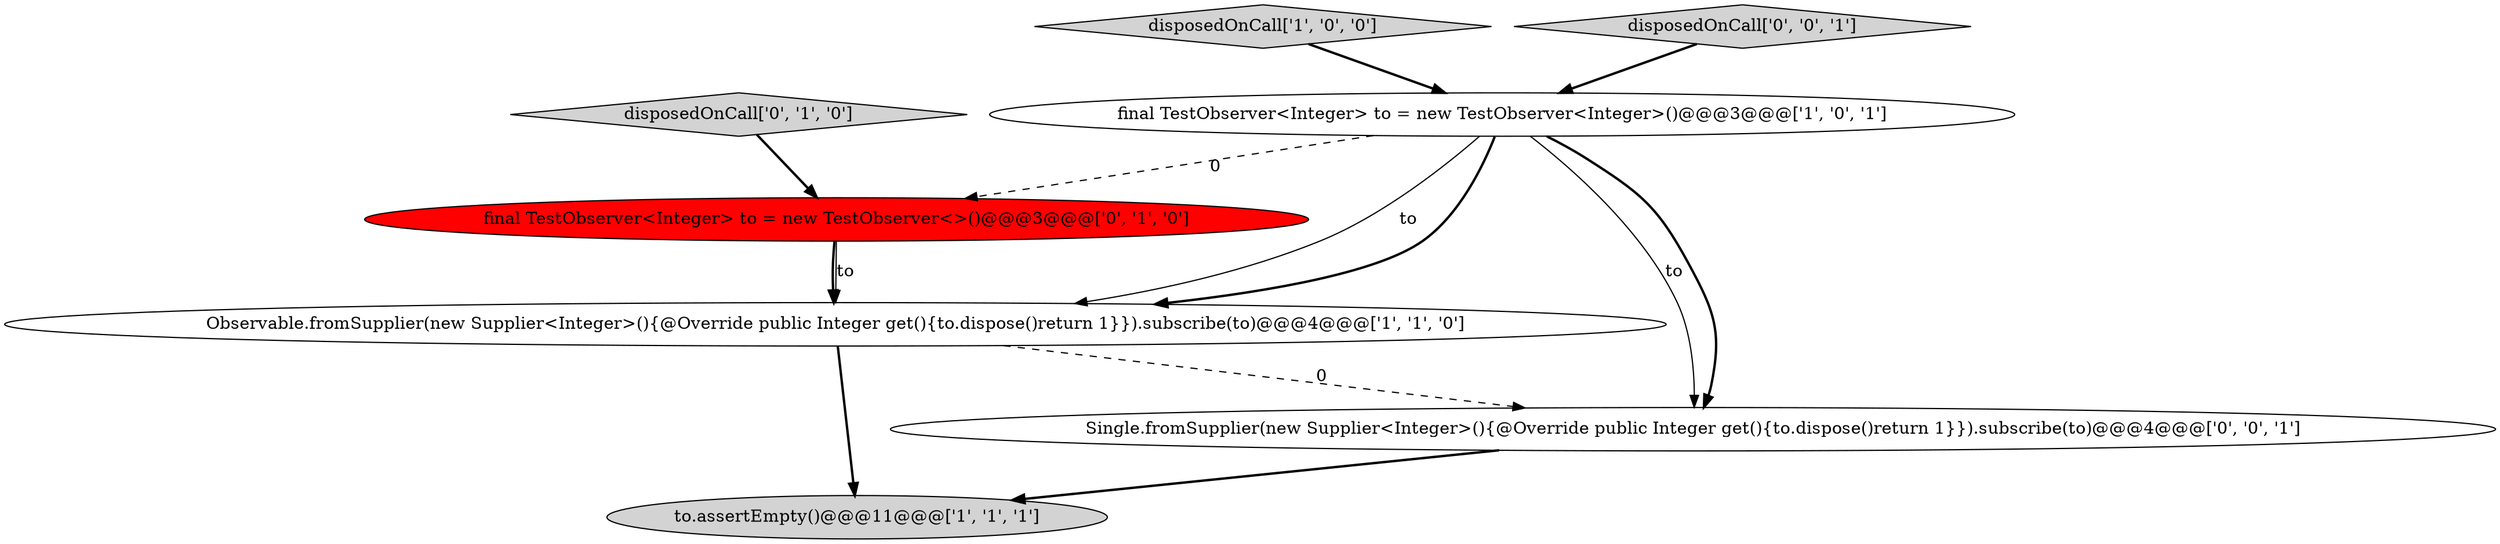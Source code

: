 digraph {
3 [style = filled, label = "final TestObserver<Integer> to = new TestObserver<Integer>()@@@3@@@['1', '0', '1']", fillcolor = white, shape = ellipse image = "AAA0AAABBB1BBB"];
4 [style = filled, label = "disposedOnCall['0', '1', '0']", fillcolor = lightgray, shape = diamond image = "AAA0AAABBB2BBB"];
0 [style = filled, label = "to.assertEmpty()@@@11@@@['1', '1', '1']", fillcolor = lightgray, shape = ellipse image = "AAA0AAABBB1BBB"];
1 [style = filled, label = "disposedOnCall['1', '0', '0']", fillcolor = lightgray, shape = diamond image = "AAA0AAABBB1BBB"];
2 [style = filled, label = "Observable.fromSupplier(new Supplier<Integer>(){@Override public Integer get(){to.dispose()return 1}}).subscribe(to)@@@4@@@['1', '1', '0']", fillcolor = white, shape = ellipse image = "AAA0AAABBB1BBB"];
6 [style = filled, label = "disposedOnCall['0', '0', '1']", fillcolor = lightgray, shape = diamond image = "AAA0AAABBB3BBB"];
7 [style = filled, label = "Single.fromSupplier(new Supplier<Integer>(){@Override public Integer get(){to.dispose()return 1}}).subscribe(to)@@@4@@@['0', '0', '1']", fillcolor = white, shape = ellipse image = "AAA0AAABBB3BBB"];
5 [style = filled, label = "final TestObserver<Integer> to = new TestObserver<>()@@@3@@@['0', '1', '0']", fillcolor = red, shape = ellipse image = "AAA1AAABBB2BBB"];
3->2 [style = solid, label="to"];
1->3 [style = bold, label=""];
3->5 [style = dashed, label="0"];
6->3 [style = bold, label=""];
5->2 [style = bold, label=""];
2->0 [style = bold, label=""];
7->0 [style = bold, label=""];
3->2 [style = bold, label=""];
3->7 [style = solid, label="to"];
3->7 [style = bold, label=""];
2->7 [style = dashed, label="0"];
5->2 [style = solid, label="to"];
4->5 [style = bold, label=""];
}
